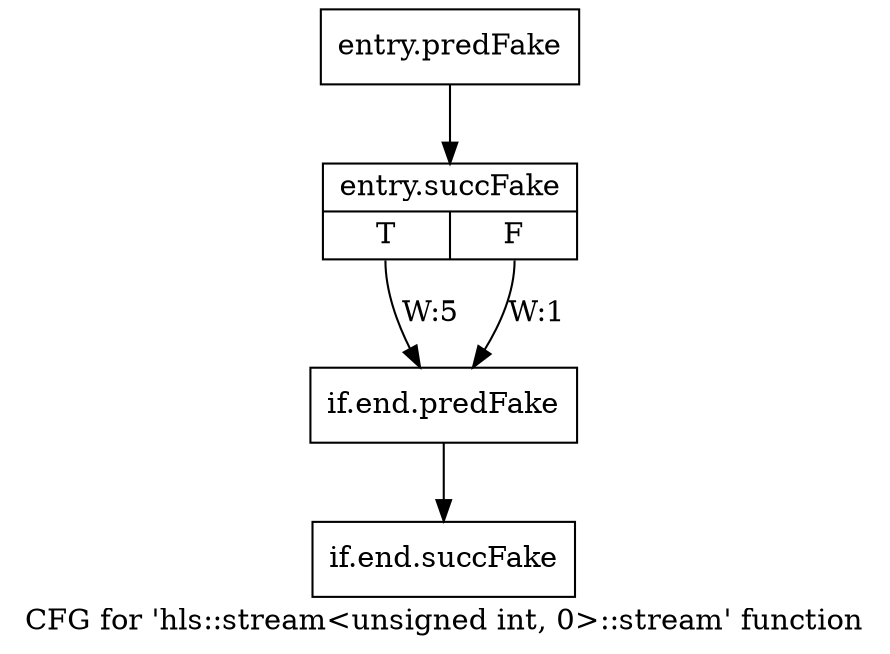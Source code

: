 digraph "CFG for 'hls::stream\<unsigned int, 0\>::stream' function" {
	label="CFG for 'hls::stream\<unsigned int, 0\>::stream' function";

	Node0x580c390 [shape=record,filename="",linenumber="",label="{entry.predFake}"];
	Node0x580c390 -> Node0x580ec40[ callList="" memoryops="" filename="/tools/Xilinx/Vitis_HLS/2023.1/include/hls_stream.h" execusionnum="4"];
	Node0x580ec40 [shape=record,filename="/tools/Xilinx/Vitis_HLS/2023.1/include/hls_stream.h",linenumber="364",label="{entry.succFake|{<s0>T|<s1>F}}"];
	Node0x580ec40:s0 -> Node0x580c680[label="W:5" callList="" memoryops="" filename="/tools/Xilinx/Vitis_HLS/2023.1/include/hls_stream.h" execusionnum="4"];
	Node0x580ec40:s1 -> Node0x580c680[label="W:1" callList="" memoryops="" filename="/tools/Xilinx/Vitis_HLS/2023.1/include/hls_stream.h" execusionnum="0"];
	Node0x580c680 [shape=record,filename="/tools/Xilinx/Vitis_HLS/2023.1/include/hls_stream.h",linenumber="382",label="{if.end.predFake}"];
	Node0x580c680 -> Node0x58d3620[ callList="" memoryops="" filename="/tools/Xilinx/Vitis_HLS/2023.1/include/hls_stream.h" execusionnum="4"];
	Node0x58d3620 [shape=record,filename="/tools/Xilinx/Vitis_HLS/2023.1/include/hls_stream.h",linenumber="386",label="{if.end.succFake}"];
}
